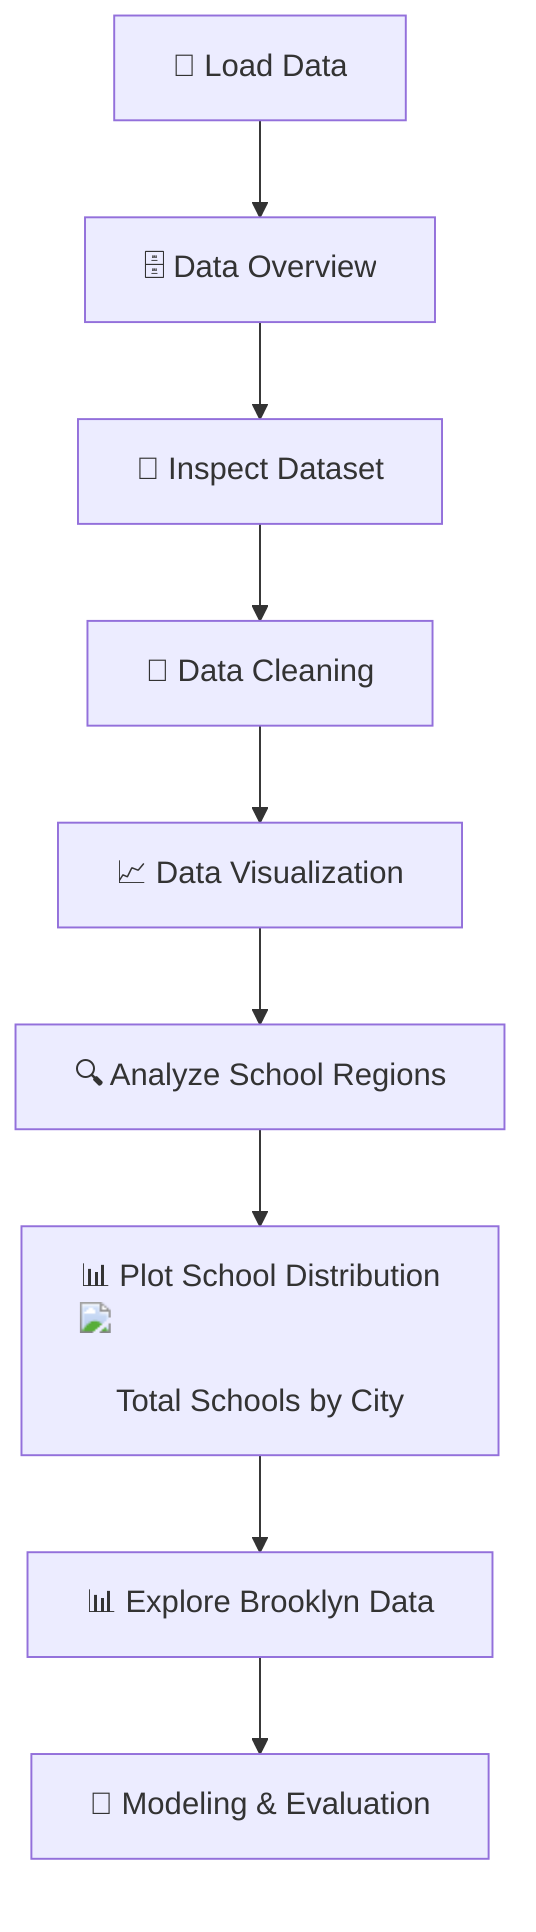 flowchart TD
    A["📂 Load Data"] --> B["🗄️ Data Overview"]
    B --> C["🧮 Inspect Dataset"]
    C --> D["📝 Data Cleaning"]
    D --> E["📈 Data Visualization"]
    E --> F["🔍 Analyze School Regions"]
    F --> G["📊 Plot School Distribution <img src='dummy_plots/barplot_template.svg' /> <br/> Total Schools by City"]
    G --> H["📊 Explore Brooklyn Data"]
    H --> I["🧠 Modeling & Evaluation"]
